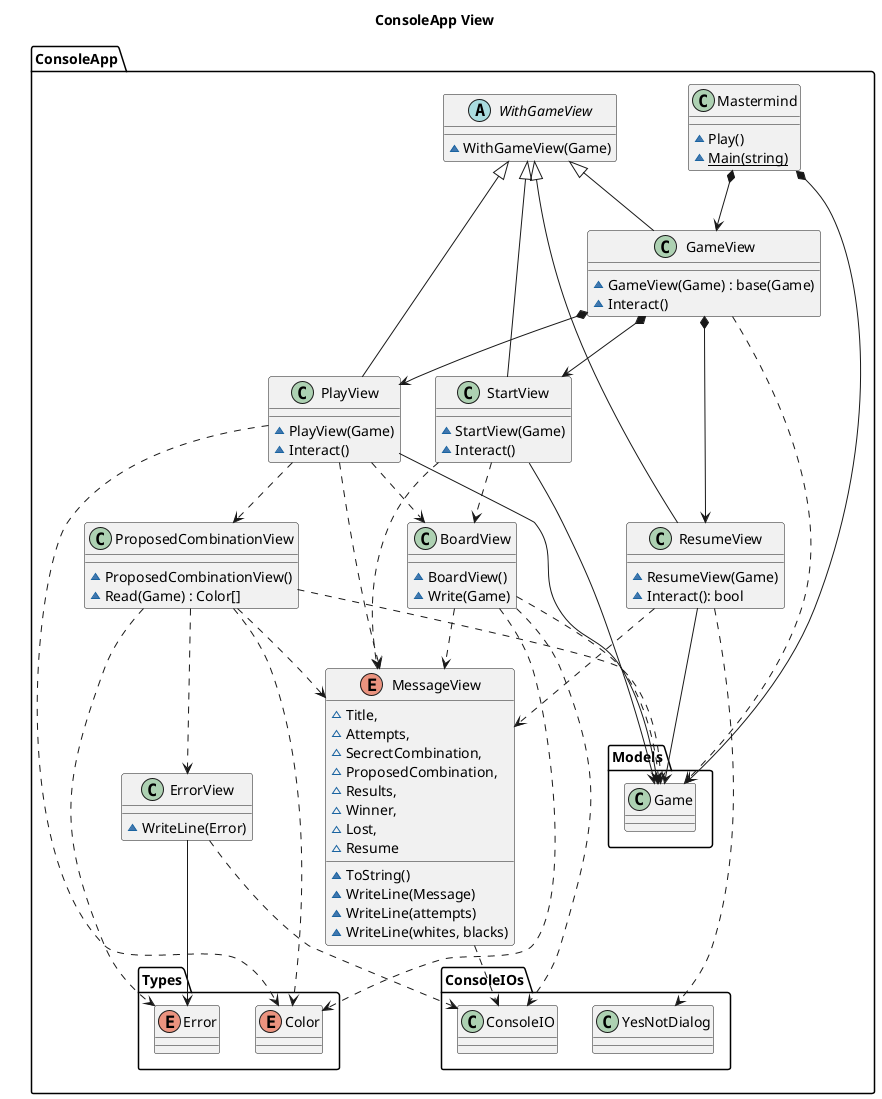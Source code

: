 @startuml ConsoleAppView
title ConsoleApp View
namespace ConsoleApp{
    class Mastermind{
        ~Play()
        ~{static} Main(string)
    }
    Mastermind *--> Models.Game
    Mastermind *--> GameView

    abstract WithGameView{
        ~WithGameView(Game)
    }   
    WithGameView <|-- StartView
    WithGameView <|-- PlayView
    WithGameView <|-- ResumeView
    WithGameView <|-- GameView

    class GameView{
        ~GameView(Game) : base(Game)
        ~Interact()
    }
    GameView  ..> Models.Game
    GameView *--> StartView
    GameView *--> PlayView
    GameView *--> ResumeView

    class StartView{
        ~StartView(Game)
        ~Interact()
    }
    StartView --> Models.Game
    StartView ..> BoardView
    StartView ..> MessageView

    class PlayView{
        ~PlayView(Game)
        ~Interact()
    }
    PlayView --> Models.Game
    PlayView ..> ProposedCombinationView
    PlayView ..> Types.Color
    PlayView ..> BoardView
    PlayView ..> MessageView

    class ResumeView{
        ~ResumeView(Game)
        ~Interact(): bool
    }
    ResumeView --> Models.Game
    ResumeView ..> MessageView
    ResumeView ..> ConsoleIOs.YesNotDialog

    class BoardView{
        ~BoardView()
        ~Write(Game)
    }
    BoardView ..> Models.Game
    BoardView ..> Types.Color
    BoardView ..> MessageView
    BoardView ..> ConsoleIOs.ConsoleIO

    class ProposedCombinationView{
        ~ProposedCombinationView()
        ~Read(Game) : Color[]
    }
    ProposedCombinationView ..> Models.Game
    ProposedCombinationView ..> Types.Color
    ProposedCombinationView ..> MessageView
    ProposedCombinationView ..> ErrorView
    ProposedCombinationView ..> Types.Error

    enum MessageView{
        ~Title,
        ~Attempts,
        ~SecrectCombination,
        ~ProposedCombination,
        ~Results,
        ~Winner,
        ~Lost,
        ~Resume
        ~ToString()
        ~WriteLine(Message)
        ~WriteLine(attempts)
        ~WriteLine(whites, blacks)
    }
    MessageView ..> ConsoleIOs.ConsoleIO

    class ErrorView{
        ~WriteLine(Error)
    }
    ErrorView --> Types.Error
    ErrorView ..> ConsoleIOs.ConsoleIO

    enum Types.Color{
    }

    enum Types.Error{
    }
}
@enduml